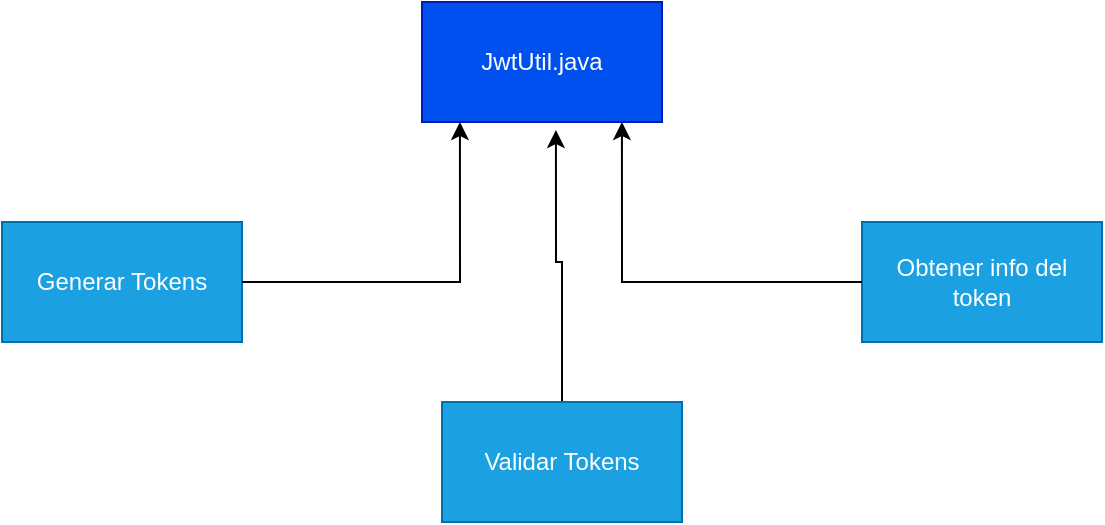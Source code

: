 <mxfile version="25.0.2">
  <diagram name="Página-1" id="tGhNAGnevT7FkV5eO6Xm">
    <mxGraphModel dx="1026" dy="692" grid="1" gridSize="10" guides="1" tooltips="1" connect="1" arrows="1" fold="1" page="1" pageScale="1" pageWidth="827" pageHeight="1169" math="0" shadow="0">
      <root>
        <mxCell id="0" />
        <mxCell id="1" parent="0" />
        <mxCell id="3eW1Ald7KwHnX19pX1mG-2" value="JwtUtil.java" style="rounded=0;whiteSpace=wrap;html=1;fillColor=#0050ef;fontColor=#ffffff;strokeColor=#001DBC;" vertex="1" parent="1">
          <mxGeometry x="340" y="130" width="120" height="60" as="geometry" />
        </mxCell>
        <mxCell id="3eW1Ald7KwHnX19pX1mG-3" value="Generar Tokens" style="rounded=0;whiteSpace=wrap;html=1;fillColor=#1ba1e2;fontColor=#ffffff;strokeColor=#006EAF;" vertex="1" parent="1">
          <mxGeometry x="130" y="240" width="120" height="60" as="geometry" />
        </mxCell>
        <mxCell id="3eW1Ald7KwHnX19pX1mG-4" style="edgeStyle=orthogonalEdgeStyle;rounded=0;orthogonalLoop=1;jettySize=auto;html=1;entryX=0.158;entryY=1;entryDx=0;entryDy=0;entryPerimeter=0;" edge="1" parent="1" source="3eW1Ald7KwHnX19pX1mG-3" target="3eW1Ald7KwHnX19pX1mG-2">
          <mxGeometry relative="1" as="geometry" />
        </mxCell>
        <mxCell id="3eW1Ald7KwHnX19pX1mG-6" style="edgeStyle=orthogonalEdgeStyle;rounded=0;orthogonalLoop=1;jettySize=auto;html=1;entryX=0.558;entryY=1.067;entryDx=0;entryDy=0;entryPerimeter=0;" edge="1" parent="1" source="3eW1Ald7KwHnX19pX1mG-5" target="3eW1Ald7KwHnX19pX1mG-2">
          <mxGeometry relative="1" as="geometry" />
        </mxCell>
        <mxCell id="3eW1Ald7KwHnX19pX1mG-5" value="Validar Tokens" style="rounded=0;whiteSpace=wrap;html=1;fillColor=#1ba1e2;fontColor=#ffffff;strokeColor=#006EAF;" vertex="1" parent="1">
          <mxGeometry x="350" y="330" width="120" height="60" as="geometry" />
        </mxCell>
        <mxCell id="3eW1Ald7KwHnX19pX1mG-7" value="Obtener info del token" style="rounded=0;whiteSpace=wrap;html=1;fillColor=#1ba1e2;fontColor=#ffffff;strokeColor=#006EAF;" vertex="1" parent="1">
          <mxGeometry x="560" y="240" width="120" height="60" as="geometry" />
        </mxCell>
        <mxCell id="3eW1Ald7KwHnX19pX1mG-8" style="edgeStyle=orthogonalEdgeStyle;rounded=0;orthogonalLoop=1;jettySize=auto;html=1;entryX=0.833;entryY=1;entryDx=0;entryDy=0;entryPerimeter=0;" edge="1" parent="1" source="3eW1Ald7KwHnX19pX1mG-7" target="3eW1Ald7KwHnX19pX1mG-2">
          <mxGeometry relative="1" as="geometry" />
        </mxCell>
      </root>
    </mxGraphModel>
  </diagram>
</mxfile>
